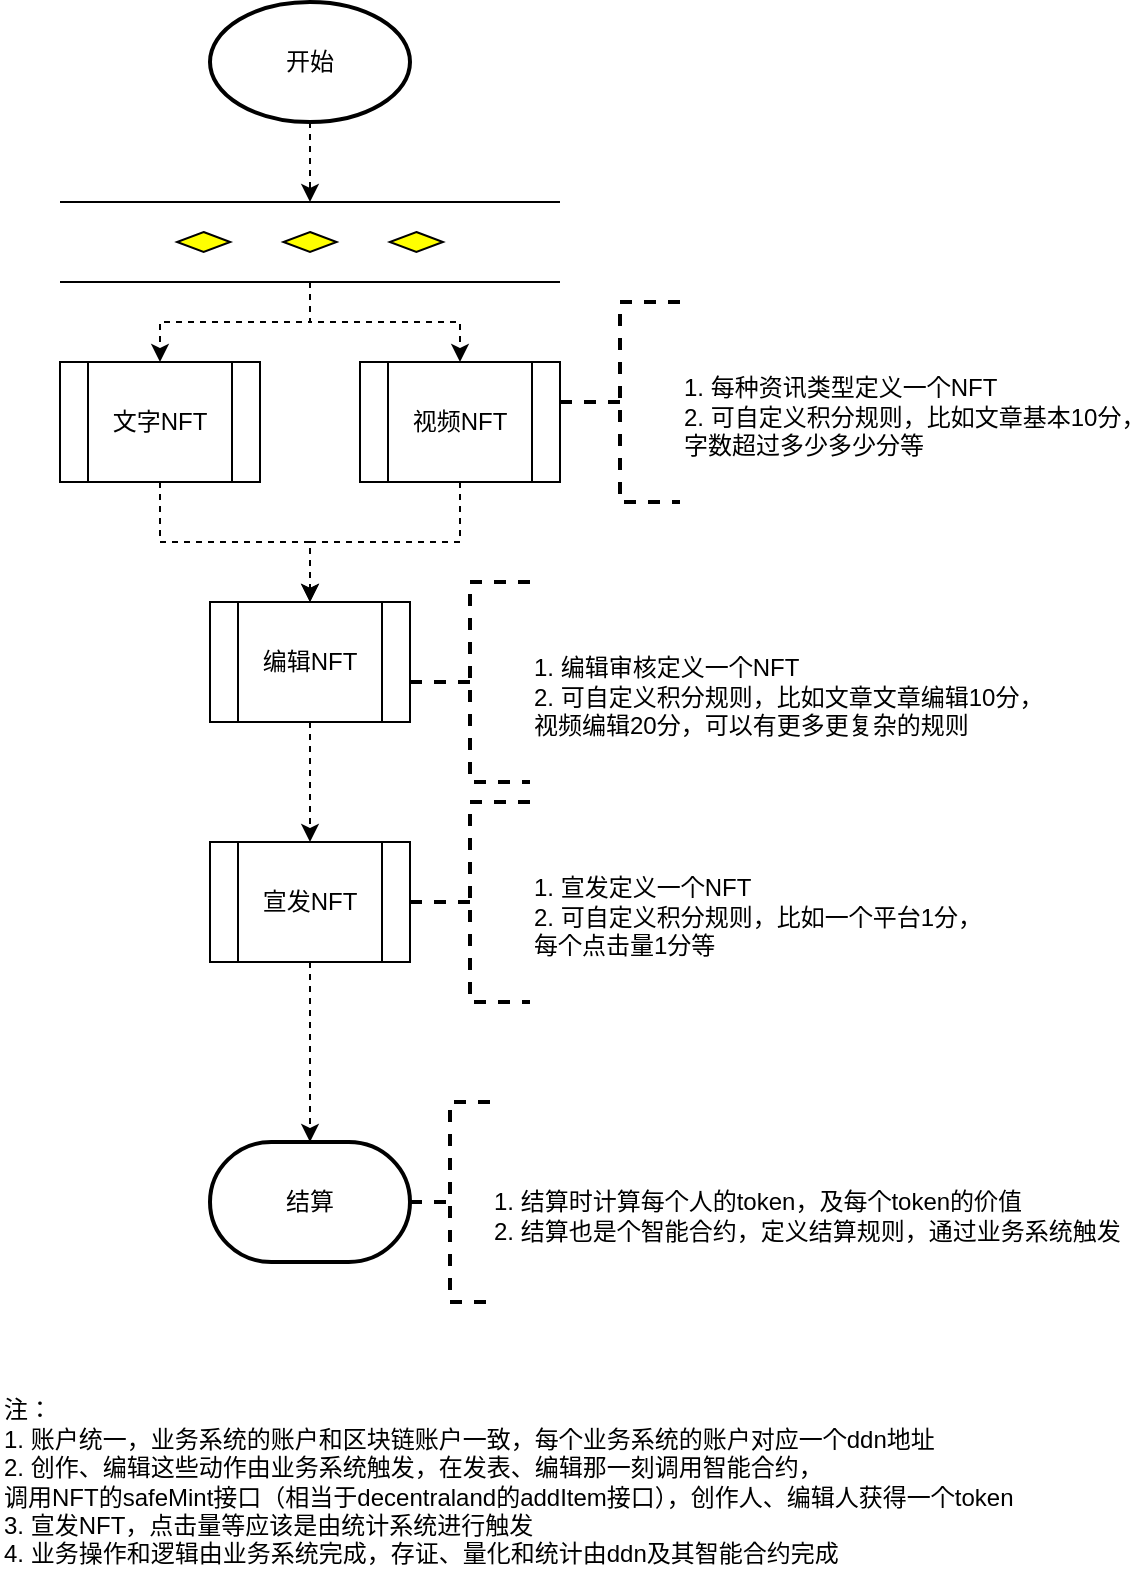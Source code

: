 <mxfile version="14.6.10" type="github"><diagram id="-Sga0ozJhyP76B9JZf9_" name="Page-1"><mxGraphModel dx="868" dy="450" grid="1" gridSize="10" guides="1" tooltips="1" connect="1" arrows="0" fold="1" page="1" pageScale="1" pageWidth="827" pageHeight="1169" math="0" shadow="0"><root><mxCell id="0"/><mxCell id="1" parent="0"/><mxCell id="fkYpoD83vOkEe1sv--HM-22" style="edgeStyle=orthogonalEdgeStyle;rounded=0;orthogonalLoop=1;jettySize=auto;html=1;exitX=0.5;exitY=1;exitDx=0;exitDy=0;entryX=0.5;entryY=0;entryDx=0;entryDy=0;dashed=1;" edge="1" parent="1" source="fkYpoD83vOkEe1sv--HM-1" target="fkYpoD83vOkEe1sv--HM-8"><mxGeometry relative="1" as="geometry"/></mxCell><mxCell id="fkYpoD83vOkEe1sv--HM-1" value="文字NFT" style="verticalLabelPosition=middle;verticalAlign=middle;html=1;shape=process;whiteSpace=wrap;rounded=0;size=0.14;arcSize=6;labelPosition=center;align=center;" vertex="1" parent="1"><mxGeometry x="200" y="190" width="100" height="60" as="geometry"/></mxCell><mxCell id="fkYpoD83vOkEe1sv--HM-19" style="edgeStyle=none;rounded=0;orthogonalLoop=1;jettySize=auto;html=1;exitX=0.5;exitY=1;exitDx=0;exitDy=0;exitPerimeter=0;entryX=0.5;entryY=0;entryDx=0;entryDy=0;entryPerimeter=0;dashed=1;" edge="1" parent="1" source="fkYpoD83vOkEe1sv--HM-3" target="fkYpoD83vOkEe1sv--HM-6"><mxGeometry relative="1" as="geometry"/></mxCell><mxCell id="fkYpoD83vOkEe1sv--HM-3" value="开始" style="strokeWidth=2;html=1;shape=mxgraph.flowchart.start_1;whiteSpace=wrap;" vertex="1" parent="1"><mxGeometry x="275" y="10" width="100" height="60" as="geometry"/></mxCell><mxCell id="fkYpoD83vOkEe1sv--HM-23" style="edgeStyle=orthogonalEdgeStyle;rounded=0;orthogonalLoop=1;jettySize=auto;html=1;exitX=0.5;exitY=1;exitDx=0;exitDy=0;entryX=0.5;entryY=0;entryDx=0;entryDy=0;dashed=1;" edge="1" parent="1" source="fkYpoD83vOkEe1sv--HM-4" target="fkYpoD83vOkEe1sv--HM-8"><mxGeometry relative="1" as="geometry"/></mxCell><mxCell id="fkYpoD83vOkEe1sv--HM-4" value="视频NFT" style="verticalLabelPosition=middle;verticalAlign=middle;html=1;shape=process;whiteSpace=wrap;rounded=0;size=0.14;arcSize=6;labelPosition=center;align=center;" vertex="1" parent="1"><mxGeometry x="350" y="190" width="100" height="60" as="geometry"/></mxCell><mxCell id="fkYpoD83vOkEe1sv--HM-20" style="edgeStyle=orthogonalEdgeStyle;rounded=0;orthogonalLoop=1;jettySize=auto;html=1;exitX=0.5;exitY=1;exitDx=0;exitDy=0;exitPerimeter=0;entryX=0.5;entryY=0;entryDx=0;entryDy=0;dashed=1;" edge="1" parent="1" source="fkYpoD83vOkEe1sv--HM-6" target="fkYpoD83vOkEe1sv--HM-1"><mxGeometry relative="1" as="geometry"/></mxCell><mxCell id="fkYpoD83vOkEe1sv--HM-21" style="edgeStyle=orthogonalEdgeStyle;rounded=0;orthogonalLoop=1;jettySize=auto;html=1;exitX=0.5;exitY=1;exitDx=0;exitDy=0;exitPerimeter=0;entryX=0.5;entryY=0;entryDx=0;entryDy=0;dashed=1;" edge="1" parent="1" source="fkYpoD83vOkEe1sv--HM-6" target="fkYpoD83vOkEe1sv--HM-4"><mxGeometry relative="1" as="geometry"/></mxCell><mxCell id="fkYpoD83vOkEe1sv--HM-6" value="" style="verticalLabelPosition=bottom;verticalAlign=top;html=1;shape=mxgraph.flowchart.parallel_mode;pointerEvents=1;rounded=0;" vertex="1" parent="1"><mxGeometry x="200" y="110" width="250" height="40" as="geometry"/></mxCell><mxCell id="fkYpoD83vOkEe1sv--HM-24" style="edgeStyle=orthogonalEdgeStyle;rounded=0;orthogonalLoop=1;jettySize=auto;html=1;exitX=0.5;exitY=1;exitDx=0;exitDy=0;dashed=1;" edge="1" parent="1" source="fkYpoD83vOkEe1sv--HM-8" target="fkYpoD83vOkEe1sv--HM-10"><mxGeometry relative="1" as="geometry"/></mxCell><mxCell id="fkYpoD83vOkEe1sv--HM-8" value="编辑NFT" style="verticalLabelPosition=middle;verticalAlign=middle;html=1;shape=process;whiteSpace=wrap;rounded=0;size=0.14;arcSize=6;labelPosition=center;align=center;" vertex="1" parent="1"><mxGeometry x="275" y="310" width="100" height="60" as="geometry"/></mxCell><mxCell id="fkYpoD83vOkEe1sv--HM-25" style="edgeStyle=orthogonalEdgeStyle;rounded=0;orthogonalLoop=1;jettySize=auto;html=1;exitX=0.5;exitY=1;exitDx=0;exitDy=0;dashed=1;entryX=0.5;entryY=0;entryDx=0;entryDy=0;entryPerimeter=0;" edge="1" parent="1" source="fkYpoD83vOkEe1sv--HM-10" target="fkYpoD83vOkEe1sv--HM-26"><mxGeometry relative="1" as="geometry"><mxPoint x="325" y="540" as="targetPoint"/></mxGeometry></mxCell><mxCell id="fkYpoD83vOkEe1sv--HM-10" value="宣发NFT" style="verticalLabelPosition=middle;verticalAlign=middle;html=1;shape=process;whiteSpace=wrap;rounded=0;size=0.14;arcSize=6;labelPosition=center;align=center;" vertex="1" parent="1"><mxGeometry x="275" y="430" width="100" height="60" as="geometry"/></mxCell><mxCell id="fkYpoD83vOkEe1sv--HM-15" value="&lt;br&gt;&lt;div&gt;1. 每种资讯类型定义一个NFT&lt;/div&gt;&lt;div&gt;2. 可自定义积分规则，比如文章基本10分，&lt;/div&gt;&lt;div&gt;字数超过多少多少分等&lt;/div&gt;" style="strokeWidth=2;html=1;shape=mxgraph.flowchart.annotation_2;align=left;labelPosition=right;pointerEvents=1;rounded=0;dashed=1;" vertex="1" parent="1"><mxGeometry x="450" y="160" width="60" height="100" as="geometry"/></mxCell><mxCell id="fkYpoD83vOkEe1sv--HM-17" value="&lt;br&gt;&lt;div&gt;1. 编辑审核定义一个NFT&lt;/div&gt;&lt;div&gt;2. 可自定义积分规则，比如文章文章编辑10分，&lt;/div&gt;&lt;div&gt;视频编辑20分，可以有更多更复杂的规则&lt;/div&gt;" style="strokeWidth=2;html=1;shape=mxgraph.flowchart.annotation_2;align=left;labelPosition=right;pointerEvents=1;rounded=0;dashed=1;" vertex="1" parent="1"><mxGeometry x="375" y="300" width="60" height="100" as="geometry"/></mxCell><mxCell id="fkYpoD83vOkEe1sv--HM-18" value="&lt;br&gt;&lt;div&gt;1. 宣发定义一个NFT&lt;/div&gt;&lt;div&gt;2. 可自定义积分规则，比如一个平台1分，&lt;/div&gt;&lt;div&gt;每个点击量1分等&lt;/div&gt;" style="strokeWidth=2;html=1;shape=mxgraph.flowchart.annotation_2;align=left;labelPosition=right;pointerEvents=1;rounded=0;dashed=1;" vertex="1" parent="1"><mxGeometry x="375" y="410" width="60" height="100" as="geometry"/></mxCell><mxCell id="fkYpoD83vOkEe1sv--HM-26" value="结算" style="strokeWidth=2;html=1;shape=mxgraph.flowchart.terminator;whiteSpace=wrap;rounded=0;" vertex="1" parent="1"><mxGeometry x="275" y="580" width="100" height="60" as="geometry"/></mxCell><mxCell id="fkYpoD83vOkEe1sv--HM-27" value="&lt;br&gt;&lt;div&gt;1. 结算时计算每个人的token，及每个token的价值&lt;/div&gt;&lt;div&gt;2. 结算也是个智能合约，定义结算规则，通过业务系统触发&lt;/div&gt;" style="strokeWidth=2;html=1;shape=mxgraph.flowchart.annotation_2;align=left;labelPosition=right;pointerEvents=1;rounded=0;dashed=1;" vertex="1" parent="1"><mxGeometry x="375" y="560" width="40" height="100" as="geometry"/></mxCell><mxCell id="fkYpoD83vOkEe1sv--HM-28" value="注：&lt;br&gt;1. 账户统一，业务系统的账户和区块链账户一致，每个业务系统的账户对应一个ddn地址&lt;br&gt;2. 创作、编辑这些动作由业务系统触发，在发表、编辑那一刻调用智能合约，&lt;br&gt;调用NFT的safeMint接口（相当于decentraland的addItem接口），创作人、编辑人获得一个token&lt;br&gt;3. 宣发NFT，点击量等应该是由统计系统进行触发&lt;br&gt;4. 业务操作和逻辑由业务系统完成，存证、量化和统计由ddn及其智能合约完成" style="text;html=1;align=left;verticalAlign=middle;resizable=0;points=[];autosize=1;strokeColor=none;" vertex="1" parent="1"><mxGeometry x="170" y="705" width="530" height="90" as="geometry"/></mxCell></root></mxGraphModel></diagram></mxfile>